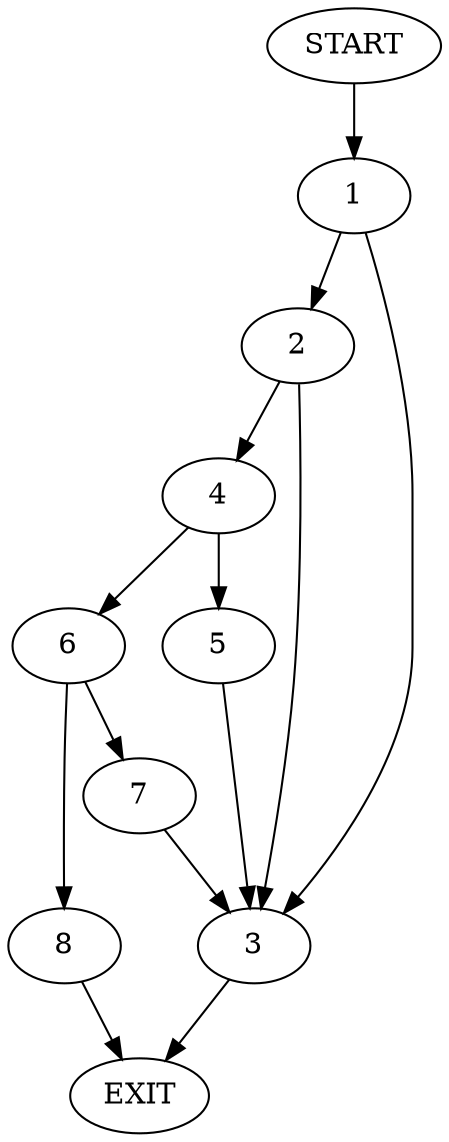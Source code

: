 digraph {
0 [label="START"]
9 [label="EXIT"]
0 -> 1
1 -> 2
1 -> 3
3 -> 9
2 -> 4
2 -> 3
4 -> 5
4 -> 6
5 -> 3
6 -> 7
6 -> 8
7 -> 3
8 -> 9
}

